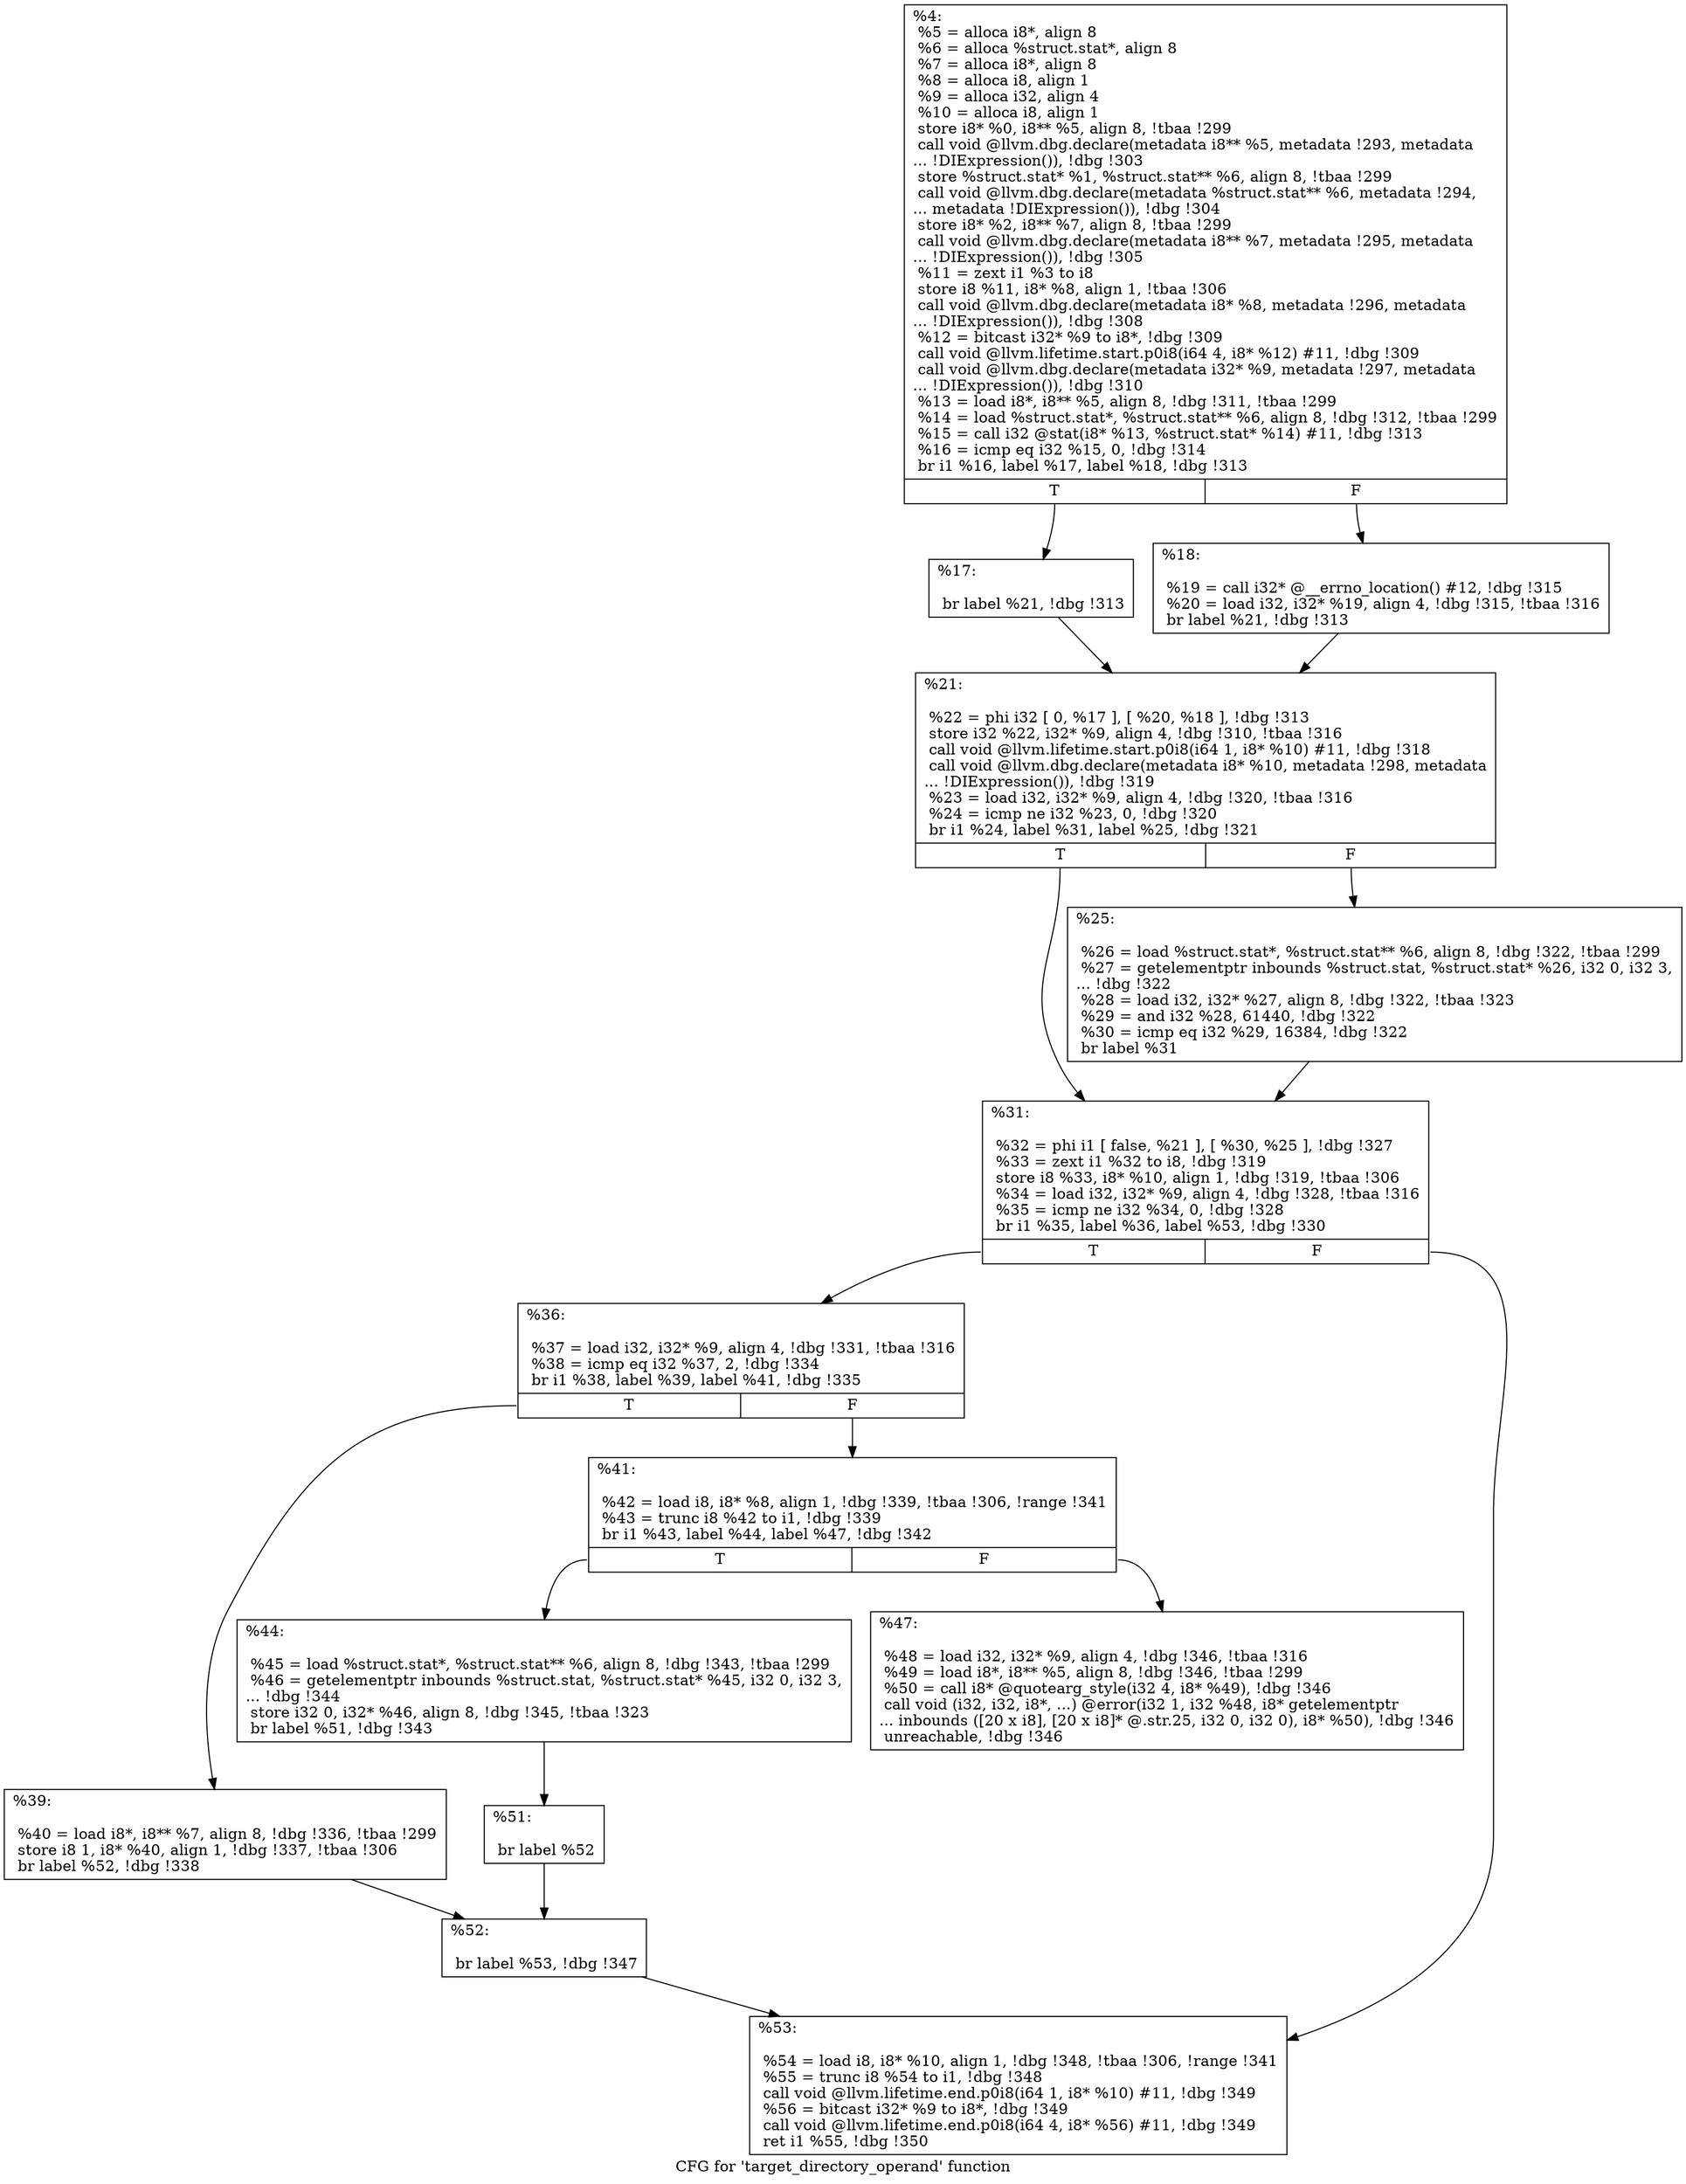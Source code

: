 digraph "CFG for 'target_directory_operand' function" {
	label="CFG for 'target_directory_operand' function";

	Node0x12d9330 [shape=record,label="{%4:\l  %5 = alloca i8*, align 8\l  %6 = alloca %struct.stat*, align 8\l  %7 = alloca i8*, align 8\l  %8 = alloca i8, align 1\l  %9 = alloca i32, align 4\l  %10 = alloca i8, align 1\l  store i8* %0, i8** %5, align 8, !tbaa !299\l  call void @llvm.dbg.declare(metadata i8** %5, metadata !293, metadata\l... !DIExpression()), !dbg !303\l  store %struct.stat* %1, %struct.stat** %6, align 8, !tbaa !299\l  call void @llvm.dbg.declare(metadata %struct.stat** %6, metadata !294,\l... metadata !DIExpression()), !dbg !304\l  store i8* %2, i8** %7, align 8, !tbaa !299\l  call void @llvm.dbg.declare(metadata i8** %7, metadata !295, metadata\l... !DIExpression()), !dbg !305\l  %11 = zext i1 %3 to i8\l  store i8 %11, i8* %8, align 1, !tbaa !306\l  call void @llvm.dbg.declare(metadata i8* %8, metadata !296, metadata\l... !DIExpression()), !dbg !308\l  %12 = bitcast i32* %9 to i8*, !dbg !309\l  call void @llvm.lifetime.start.p0i8(i64 4, i8* %12) #11, !dbg !309\l  call void @llvm.dbg.declare(metadata i32* %9, metadata !297, metadata\l... !DIExpression()), !dbg !310\l  %13 = load i8*, i8** %5, align 8, !dbg !311, !tbaa !299\l  %14 = load %struct.stat*, %struct.stat** %6, align 8, !dbg !312, !tbaa !299\l  %15 = call i32 @stat(i8* %13, %struct.stat* %14) #11, !dbg !313\l  %16 = icmp eq i32 %15, 0, !dbg !314\l  br i1 %16, label %17, label %18, !dbg !313\l|{<s0>T|<s1>F}}"];
	Node0x12d9330:s0 -> Node0x12b3120;
	Node0x12d9330:s1 -> Node0x12b3170;
	Node0x12b3120 [shape=record,label="{%17:\l\l  br label %21, !dbg !313\l}"];
	Node0x12b3120 -> Node0x12b31c0;
	Node0x12b3170 [shape=record,label="{%18:\l\l  %19 = call i32* @__errno_location() #12, !dbg !315\l  %20 = load i32, i32* %19, align 4, !dbg !315, !tbaa !316\l  br label %21, !dbg !313\l}"];
	Node0x12b3170 -> Node0x12b31c0;
	Node0x12b31c0 [shape=record,label="{%21:\l\l  %22 = phi i32 [ 0, %17 ], [ %20, %18 ], !dbg !313\l  store i32 %22, i32* %9, align 4, !dbg !310, !tbaa !316\l  call void @llvm.lifetime.start.p0i8(i64 1, i8* %10) #11, !dbg !318\l  call void @llvm.dbg.declare(metadata i8* %10, metadata !298, metadata\l... !DIExpression()), !dbg !319\l  %23 = load i32, i32* %9, align 4, !dbg !320, !tbaa !316\l  %24 = icmp ne i32 %23, 0, !dbg !320\l  br i1 %24, label %31, label %25, !dbg !321\l|{<s0>T|<s1>F}}"];
	Node0x12b31c0:s0 -> Node0x12b3260;
	Node0x12b31c0:s1 -> Node0x12b3210;
	Node0x12b3210 [shape=record,label="{%25:\l\l  %26 = load %struct.stat*, %struct.stat** %6, align 8, !dbg !322, !tbaa !299\l  %27 = getelementptr inbounds %struct.stat, %struct.stat* %26, i32 0, i32 3,\l... !dbg !322\l  %28 = load i32, i32* %27, align 8, !dbg !322, !tbaa !323\l  %29 = and i32 %28, 61440, !dbg !322\l  %30 = icmp eq i32 %29, 16384, !dbg !322\l  br label %31\l}"];
	Node0x12b3210 -> Node0x12b3260;
	Node0x12b3260 [shape=record,label="{%31:\l\l  %32 = phi i1 [ false, %21 ], [ %30, %25 ], !dbg !327\l  %33 = zext i1 %32 to i8, !dbg !319\l  store i8 %33, i8* %10, align 1, !dbg !319, !tbaa !306\l  %34 = load i32, i32* %9, align 4, !dbg !328, !tbaa !316\l  %35 = icmp ne i32 %34, 0, !dbg !328\l  br i1 %35, label %36, label %53, !dbg !330\l|{<s0>T|<s1>F}}"];
	Node0x12b3260:s0 -> Node0x12b32b0;
	Node0x12b3260:s1 -> Node0x12b34e0;
	Node0x12b32b0 [shape=record,label="{%36:\l\l  %37 = load i32, i32* %9, align 4, !dbg !331, !tbaa !316\l  %38 = icmp eq i32 %37, 2, !dbg !334\l  br i1 %38, label %39, label %41, !dbg !335\l|{<s0>T|<s1>F}}"];
	Node0x12b32b0:s0 -> Node0x12b3300;
	Node0x12b32b0:s1 -> Node0x12b3350;
	Node0x12b3300 [shape=record,label="{%39:\l\l  %40 = load i8*, i8** %7, align 8, !dbg !336, !tbaa !299\l  store i8 1, i8* %40, align 1, !dbg !337, !tbaa !306\l  br label %52, !dbg !338\l}"];
	Node0x12b3300 -> Node0x12b3490;
	Node0x12b3350 [shape=record,label="{%41:\l\l  %42 = load i8, i8* %8, align 1, !dbg !339, !tbaa !306, !range !341\l  %43 = trunc i8 %42 to i1, !dbg !339\l  br i1 %43, label %44, label %47, !dbg !342\l|{<s0>T|<s1>F}}"];
	Node0x12b3350:s0 -> Node0x12b33a0;
	Node0x12b3350:s1 -> Node0x12b33f0;
	Node0x12b33a0 [shape=record,label="{%44:\l\l  %45 = load %struct.stat*, %struct.stat** %6, align 8, !dbg !343, !tbaa !299\l  %46 = getelementptr inbounds %struct.stat, %struct.stat* %45, i32 0, i32 3,\l... !dbg !344\l  store i32 0, i32* %46, align 8, !dbg !345, !tbaa !323\l  br label %51, !dbg !343\l}"];
	Node0x12b33a0 -> Node0x12b3440;
	Node0x12b33f0 [shape=record,label="{%47:\l\l  %48 = load i32, i32* %9, align 4, !dbg !346, !tbaa !316\l  %49 = load i8*, i8** %5, align 8, !dbg !346, !tbaa !299\l  %50 = call i8* @quotearg_style(i32 4, i8* %49), !dbg !346\l  call void (i32, i32, i8*, ...) @error(i32 1, i32 %48, i8* getelementptr\l... inbounds ([20 x i8], [20 x i8]* @.str.25, i32 0, i32 0), i8* %50), !dbg !346\l  unreachable, !dbg !346\l}"];
	Node0x12b3440 [shape=record,label="{%51:\l\l  br label %52\l}"];
	Node0x12b3440 -> Node0x12b3490;
	Node0x12b3490 [shape=record,label="{%52:\l\l  br label %53, !dbg !347\l}"];
	Node0x12b3490 -> Node0x12b34e0;
	Node0x12b34e0 [shape=record,label="{%53:\l\l  %54 = load i8, i8* %10, align 1, !dbg !348, !tbaa !306, !range !341\l  %55 = trunc i8 %54 to i1, !dbg !348\l  call void @llvm.lifetime.end.p0i8(i64 1, i8* %10) #11, !dbg !349\l  %56 = bitcast i32* %9 to i8*, !dbg !349\l  call void @llvm.lifetime.end.p0i8(i64 4, i8* %56) #11, !dbg !349\l  ret i1 %55, !dbg !350\l}"];
}
